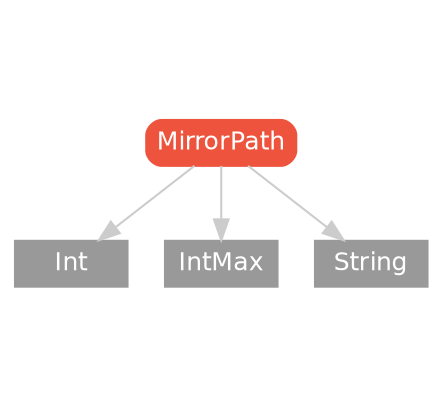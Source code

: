 strict digraph "MirrorPath - Type Hierarchy - SwiftDoc.org" {
    pad="0.1,0.8"
    node [shape=box, style="filled,rounded", color="#999999", fillcolor="#999999", fontcolor=white, fontname=Helvetica, fontnames="Helvetica,sansserif", fontsize=12, margin="0.07,0.05", height="0.3"]
    edge [color="#cccccc"]
    "Int" [URL="/type/Int/hierarchy/", style=filled]
    "IntMax" [URL="/type/IntMax/hierarchy/", style=filled]
    "MirrorPath" [URL="/protocol/MirrorPath/", style="filled,rounded", fillcolor="#ee543d", color="#ee543d"]
    "String" [URL="/type/String/hierarchy/", style=filled]    "MirrorPath" -> "Int"
    "MirrorPath" -> "IntMax"
    "MirrorPath" -> "String"
    subgraph Types {
        rank = max; "Int"; "IntMax"; "String";
    }
}